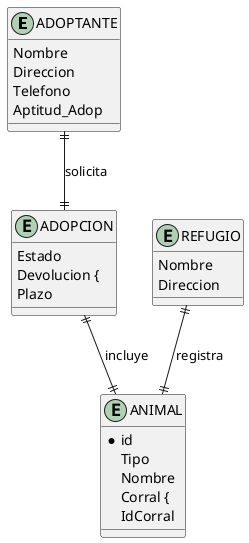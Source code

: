 @startuml
' Diagrama ER de adopciones

entity ADOPTANTE {
  Nombre
  Direccion
  Telefono
  Aptitud_Adop
}

entity REFUGIO {
  Nombre
  Direccion
}

entity ANIMAL {
  *id
  Tipo
  Nombre
  Corral {
    IdCorral
}

entity ADOPCION {
  Estado
  Devolucion {
    Plazo
}

' Relaciones
ADOPTANTE ||--|| ADOPCION : solicita
REFUGIO ||--|| ANIMAL : registra
ADOPCION ||--|| ANIMAL : incluye

@enduml

![Diagrama de adopciones](images/plantuml.png)
